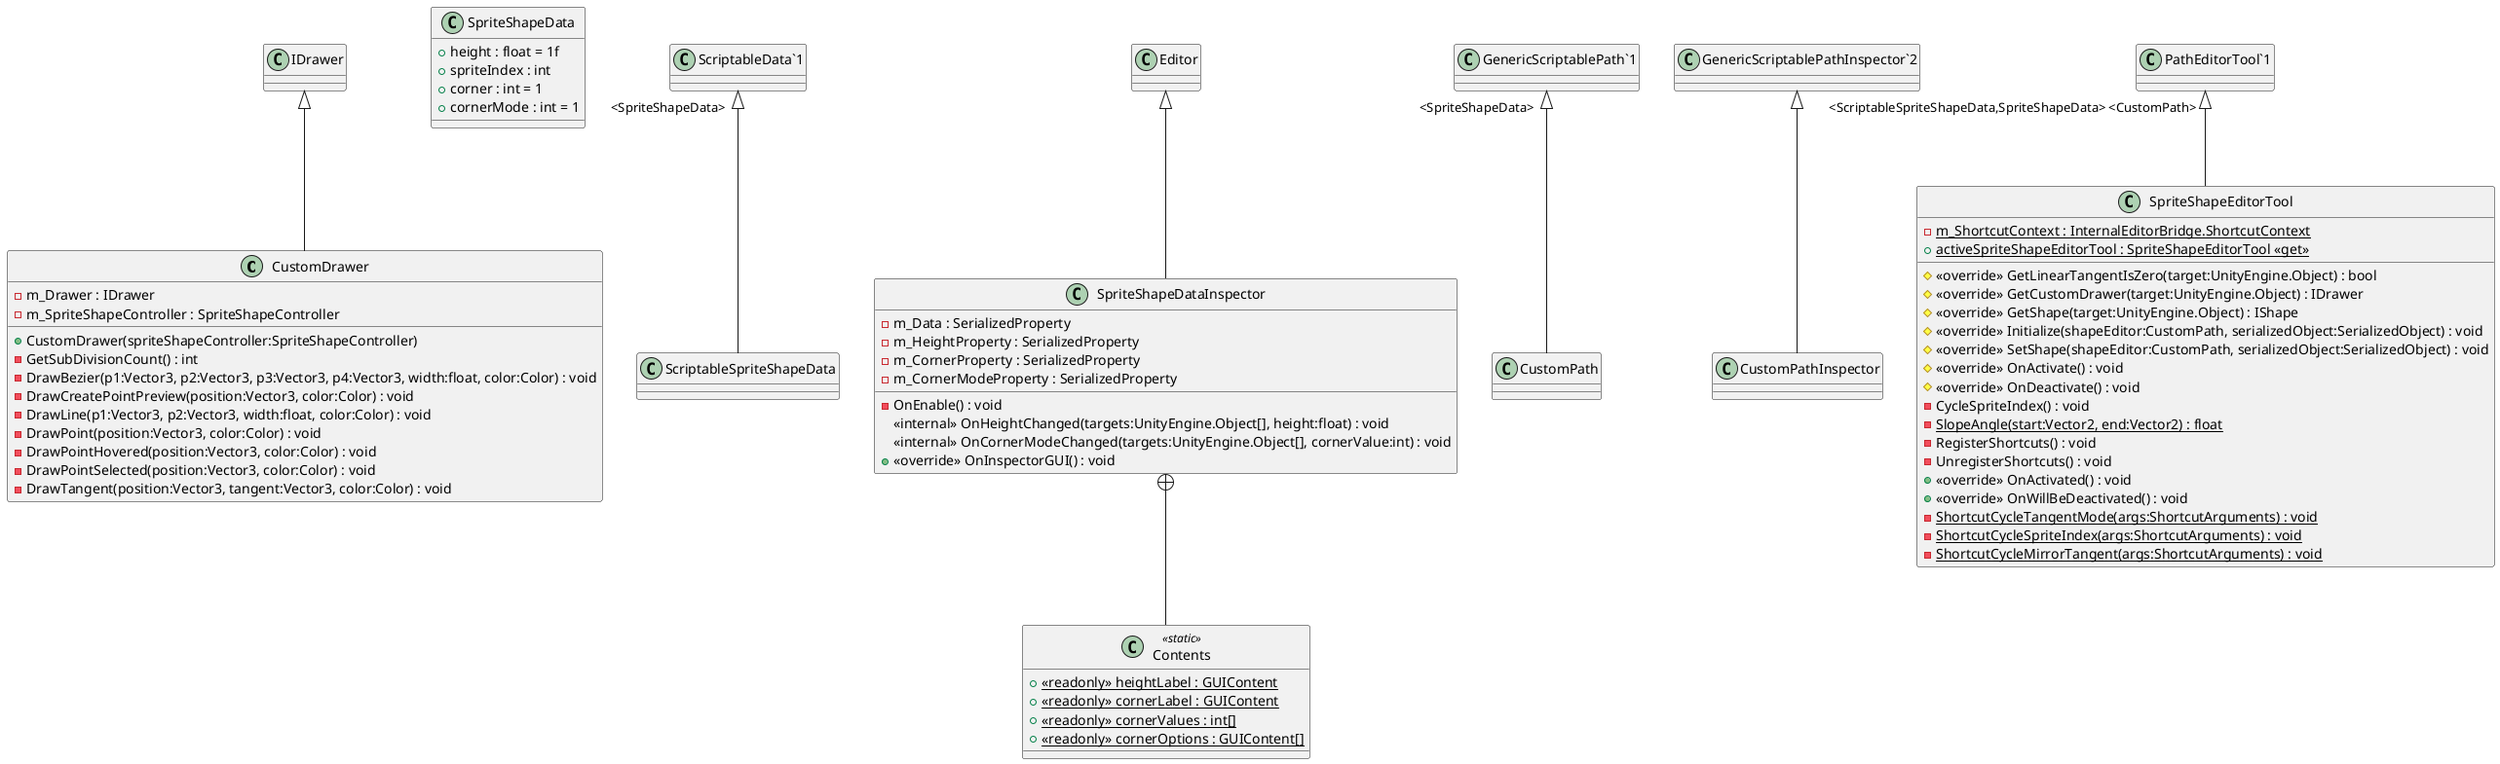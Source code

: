 @startuml
class CustomDrawer {
    - m_Drawer : IDrawer
    - m_SpriteShapeController : SpriteShapeController
    + CustomDrawer(spriteShapeController:SpriteShapeController)
    - GetSubDivisionCount() : int
    - DrawBezier(p1:Vector3, p2:Vector3, p3:Vector3, p4:Vector3, width:float, color:Color) : void
    - DrawCreatePointPreview(position:Vector3, color:Color) : void
    - DrawLine(p1:Vector3, p2:Vector3, width:float, color:Color) : void
    - DrawPoint(position:Vector3, color:Color) : void
    - DrawPointHovered(position:Vector3, color:Color) : void
    - DrawPointSelected(position:Vector3, color:Color) : void
    - DrawTangent(position:Vector3, tangent:Vector3, color:Color) : void
}
class SpriteShapeData {
    + height : float = 1f
    + spriteIndex : int
    + corner : int = 1
    + cornerMode : int = 1
}
class ScriptableSpriteShapeData {
}
class SpriteShapeDataInspector {
    - m_Data : SerializedProperty
    - m_HeightProperty : SerializedProperty
    - m_CornerProperty : SerializedProperty
    - m_CornerModeProperty : SerializedProperty
    - OnEnable() : void
    <<internal>> OnHeightChanged(targets:UnityEngine.Object[], height:float) : void
    <<internal>> OnCornerModeChanged(targets:UnityEngine.Object[], cornerValue:int) : void
    + <<override>> OnInspectorGUI() : void
}
class CustomPath {
}
class CustomPathInspector {
}
class SpriteShapeEditorTool {
    - {static} m_ShortcutContext : InternalEditorBridge.ShortcutContext
    + {static} activeSpriteShapeEditorTool : SpriteShapeEditorTool <<get>>
    # <<override>> GetLinearTangentIsZero(target:UnityEngine.Object) : bool
    # <<override>> GetCustomDrawer(target:UnityEngine.Object) : IDrawer
    # <<override>> GetShape(target:UnityEngine.Object) : IShape
    # <<override>> Initialize(shapeEditor:CustomPath, serializedObject:SerializedObject) : void
    # <<override>> SetShape(shapeEditor:CustomPath, serializedObject:SerializedObject) : void
    # <<override>> OnActivate() : void
    # <<override>> OnDeactivate() : void
    - CycleSpriteIndex() : void
    - {static} SlopeAngle(start:Vector2, end:Vector2) : float
    - RegisterShortcuts() : void
    - UnregisterShortcuts() : void
    + <<override>> OnActivated() : void
    + <<override>> OnWillBeDeactivated() : void
    - {static} ShortcutCycleTangentMode(args:ShortcutArguments) : void
    - {static} ShortcutCycleSpriteIndex(args:ShortcutArguments) : void
    - {static} ShortcutCycleMirrorTangent(args:ShortcutArguments) : void
}
class Contents <<static>> {
    + {static} <<readonly>> heightLabel : GUIContent
    + {static} <<readonly>> cornerLabel : GUIContent
    + {static} <<readonly>> cornerValues : int[]
    + {static} <<readonly>> cornerOptions : GUIContent[]
}
IDrawer <|-- CustomDrawer
"ScriptableData`1" "<SpriteShapeData>" <|-- ScriptableSpriteShapeData
Editor <|-- SpriteShapeDataInspector
"GenericScriptablePath`1" "<SpriteShapeData>" <|-- CustomPath
"GenericScriptablePathInspector`2" "<ScriptableSpriteShapeData,SpriteShapeData>" <|-- CustomPathInspector
"PathEditorTool`1" "<CustomPath>" <|-- SpriteShapeEditorTool
SpriteShapeDataInspector +-- Contents
@enduml
